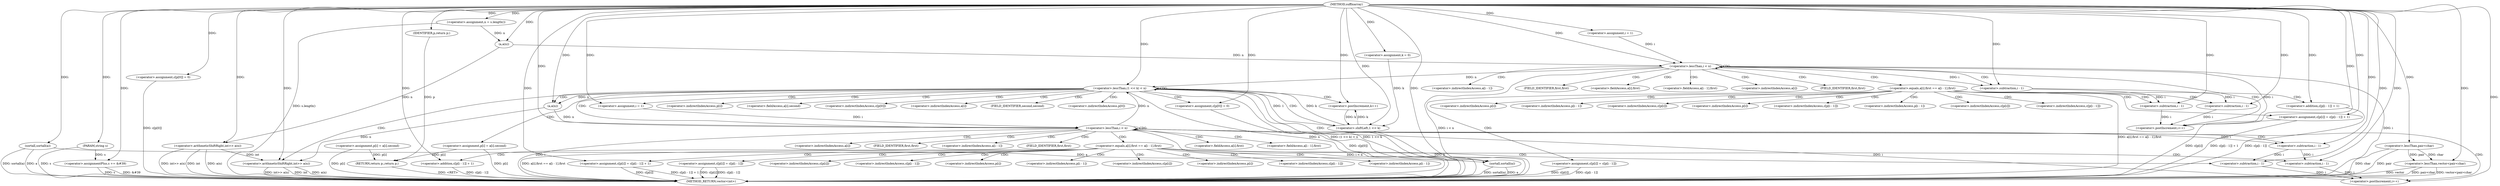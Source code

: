 digraph "suffixarray" {  
"1000606" [label = "(METHOD,suffixarray)" ]
"1000798" [label = "(METHOD_RETURN,vector<int>)" ]
"1000607" [label = "(PARAM,string s)" ]
"1000609" [label = "(<operator>.assignmentPlus,s += &#39)" ]
"1000617" [label = "(<operator>.assignment,n = s.length())" ]
"1000633" [label = "(sortall,sortall(a))" ]
"1000635" [label = "(<operator>.assignment,p[i] = a[i].second)" ]
"1000644" [label = "(<operator>.assignment,c[p[0]] = 0)" ]
"1000706" [label = "(<operator>.assignment,k = 0)" ]
"1000796" [label = "(RETURN,return p;,return p;)" ]
"1000623" [label = "(<operator>.lessThan,vector<pair<char)" ]
"1000628" [label = "(<operator>.arithmeticShiftRight,int>> a(n))" ]
"1000653" [label = "(<operator>.assignment,i = 1)" ]
"1000656" [label = "(<operator>.lessThan,i < n)" ]
"1000659" [label = "(<operator>.postIncrement,i++)" ]
"1000710" [label = "(<operator>.lessThan,(1 << k) < n)" ]
"1000797" [label = "(IDENTIFIER,p,return p;)" ]
"1000716" [label = "(<operator>.arithmeticShiftRight,int>> a(n))" ]
"1000722" [label = "(sortall,sortall(a))" ]
"1000724" [label = "(<operator>.assignment,p[i] = a[i].second)" ]
"1000733" [label = "(<operator>.assignment,c[p[0]] = 0)" ]
"1000794" [label = "(<operator>.postIncrement,k++)" ]
"1000625" [label = "(<operator>.lessThan,pair<char)" ]
"1000630" [label = "(a,a(n))" ]
"1000663" [label = "(<operator>.equals,a[i].first == a[i - 1].first)" ]
"1000676" [label = "(<operator>.assignment,c[p[i]] = c[p[i - 1]])" ]
"1000711" [label = "(<operator>.shiftLeft,1 << k)" ]
"1000742" [label = "(<operator>.assignment,i = 1)" ]
"1000745" [label = "(<operator>.lessThan,i < n)" ]
"1000748" [label = "(<operator>.postIncrement,i++)" ]
"1000690" [label = "(<operator>.assignment,c[p[i]] = c[p[i - 1]] + 1)" ]
"1000718" [label = "(a,a(n))" ]
"1000752" [label = "(<operator>.equals,a[i].first == a[i - 1].first)" ]
"1000765" [label = "(<operator>.assignment,c[p[i]] = c[p[i - 1]])" ]
"1000696" [label = "(<operator>.addition,c[p[i - 1]] + 1)" ]
"1000779" [label = "(<operator>.assignment,c[p[i]] = c[p[i - 1]] + 1)" ]
"1000672" [label = "(<operator>.subtraction,i - 1)" ]
"1000686" [label = "(<operator>.subtraction,i - 1)" ]
"1000785" [label = "(<operator>.addition,c[p[i - 1]] + 1)" ]
"1000701" [label = "(<operator>.subtraction,i - 1)" ]
"1000761" [label = "(<operator>.subtraction,i - 1)" ]
"1000775" [label = "(<operator>.subtraction,i - 1)" ]
"1000790" [label = "(<operator>.subtraction,i - 1)" ]
"1000725" [label = "(<operator>.indirectIndexAccess,p[i])" ]
"1000728" [label = "(<operator>.fieldAccess,a[i].second)" ]
"1000734" [label = "(<operator>.indirectIndexAccess,c[p[0]])" ]
"1000664" [label = "(<operator>.fieldAccess,a[i].first)" ]
"1000669" [label = "(<operator>.fieldAccess,a[i - 1].first)" ]
"1000677" [label = "(<operator>.indirectIndexAccess,c[p[i]])" ]
"1000682" [label = "(<operator>.indirectIndexAccess,c[p[i - 1]])" ]
"1000729" [label = "(<operator>.indirectIndexAccess,a[i])" ]
"1000732" [label = "(FIELD_IDENTIFIER,second,second)" ]
"1000736" [label = "(<operator>.indirectIndexAccess,p[0])" ]
"1000665" [label = "(<operator>.indirectIndexAccess,a[i])" ]
"1000668" [label = "(FIELD_IDENTIFIER,first,first)" ]
"1000670" [label = "(<operator>.indirectIndexAccess,a[i - 1])" ]
"1000675" [label = "(FIELD_IDENTIFIER,first,first)" ]
"1000679" [label = "(<operator>.indirectIndexAccess,p[i])" ]
"1000684" [label = "(<operator>.indirectIndexAccess,p[i - 1])" ]
"1000691" [label = "(<operator>.indirectIndexAccess,c[p[i]])" ]
"1000693" [label = "(<operator>.indirectIndexAccess,p[i])" ]
"1000697" [label = "(<operator>.indirectIndexAccess,c[p[i - 1]])" ]
"1000753" [label = "(<operator>.fieldAccess,a[i].first)" ]
"1000758" [label = "(<operator>.fieldAccess,a[i - 1].first)" ]
"1000766" [label = "(<operator>.indirectIndexAccess,c[p[i]])" ]
"1000771" [label = "(<operator>.indirectIndexAccess,c[p[i - 1]])" ]
"1000699" [label = "(<operator>.indirectIndexAccess,p[i - 1])" ]
"1000754" [label = "(<operator>.indirectIndexAccess,a[i])" ]
"1000757" [label = "(FIELD_IDENTIFIER,first,first)" ]
"1000759" [label = "(<operator>.indirectIndexAccess,a[i - 1])" ]
"1000764" [label = "(FIELD_IDENTIFIER,first,first)" ]
"1000768" [label = "(<operator>.indirectIndexAccess,p[i])" ]
"1000773" [label = "(<operator>.indirectIndexAccess,p[i - 1])" ]
"1000780" [label = "(<operator>.indirectIndexAccess,c[p[i]])" ]
"1000782" [label = "(<operator>.indirectIndexAccess,p[i])" ]
"1000786" [label = "(<operator>.indirectIndexAccess,c[p[i - 1]])" ]
"1000788" [label = "(<operator>.indirectIndexAccess,p[i - 1])" ]
  "1000607" -> "1000798"  [ label = "DDG: s"] 
  "1000609" -> "1000798"  [ label = "DDG: s"] 
  "1000609" -> "1000798"  [ label = "DDG: &#39"] 
  "1000617" -> "1000798"  [ label = "DDG: s.length()"] 
  "1000625" -> "1000798"  [ label = "DDG: char"] 
  "1000623" -> "1000798"  [ label = "DDG: pair<char"] 
  "1000623" -> "1000798"  [ label = "DDG: vector<pair<char"] 
  "1000628" -> "1000798"  [ label = "DDG: int"] 
  "1000628" -> "1000798"  [ label = "DDG: a(n)"] 
  "1000628" -> "1000798"  [ label = "DDG: int>> a(n)"] 
  "1000633" -> "1000798"  [ label = "DDG: a"] 
  "1000633" -> "1000798"  [ label = "DDG: sortall(a)"] 
  "1000635" -> "1000798"  [ label = "DDG: p[i]"] 
  "1000644" -> "1000798"  [ label = "DDG: c[p[0]]"] 
  "1000656" -> "1000798"  [ label = "DDG: i"] 
  "1000656" -> "1000798"  [ label = "DDG: i < n"] 
  "1000711" -> "1000798"  [ label = "DDG: k"] 
  "1000710" -> "1000798"  [ label = "DDG: 1 << k"] 
  "1000710" -> "1000798"  [ label = "DDG: n"] 
  "1000710" -> "1000798"  [ label = "DDG: (1 << k) < n"] 
  "1000716" -> "1000798"  [ label = "DDG: int"] 
  "1000716" -> "1000798"  [ label = "DDG: a(n)"] 
  "1000716" -> "1000798"  [ label = "DDG: int>> a(n)"] 
  "1000722" -> "1000798"  [ label = "DDG: a"] 
  "1000722" -> "1000798"  [ label = "DDG: sortall(a)"] 
  "1000724" -> "1000798"  [ label = "DDG: p[i]"] 
  "1000733" -> "1000798"  [ label = "DDG: c[p[0]]"] 
  "1000745" -> "1000798"  [ label = "DDG: i"] 
  "1000745" -> "1000798"  [ label = "DDG: i < n"] 
  "1000752" -> "1000798"  [ label = "DDG: a[i].first == a[i - 1].first"] 
  "1000779" -> "1000798"  [ label = "DDG: c[p[i]]"] 
  "1000785" -> "1000798"  [ label = "DDG: c[p[i - 1]]"] 
  "1000779" -> "1000798"  [ label = "DDG: c[p[i - 1]] + 1"] 
  "1000765" -> "1000798"  [ label = "DDG: c[p[i]]"] 
  "1000765" -> "1000798"  [ label = "DDG: c[p[i - 1]]"] 
  "1000663" -> "1000798"  [ label = "DDG: a[i].first == a[i - 1].first"] 
  "1000690" -> "1000798"  [ label = "DDG: c[p[i]]"] 
  "1000696" -> "1000798"  [ label = "DDG: c[p[i - 1]]"] 
  "1000690" -> "1000798"  [ label = "DDG: c[p[i - 1]] + 1"] 
  "1000676" -> "1000798"  [ label = "DDG: c[p[i]]"] 
  "1000676" -> "1000798"  [ label = "DDG: c[p[i - 1]]"] 
  "1000796" -> "1000798"  [ label = "DDG: <RET>"] 
  "1000625" -> "1000798"  [ label = "DDG: pair"] 
  "1000623" -> "1000798"  [ label = "DDG: vector"] 
  "1000606" -> "1000607"  [ label = "DDG: "] 
  "1000606" -> "1000617"  [ label = "DDG: "] 
  "1000606" -> "1000644"  [ label = "DDG: "] 
  "1000606" -> "1000706"  [ label = "DDG: "] 
  "1000797" -> "1000796"  [ label = "DDG: p"] 
  "1000635" -> "1000796"  [ label = "DDG: p[i]"] 
  "1000724" -> "1000796"  [ label = "DDG: p[i]"] 
  "1000607" -> "1000609"  [ label = "DDG: s"] 
  "1000606" -> "1000609"  [ label = "DDG: "] 
  "1000606" -> "1000633"  [ label = "DDG: "] 
  "1000606" -> "1000653"  [ label = "DDG: "] 
  "1000606" -> "1000797"  [ label = "DDG: "] 
  "1000606" -> "1000623"  [ label = "DDG: "] 
  "1000625" -> "1000623"  [ label = "DDG: pair"] 
  "1000625" -> "1000623"  [ label = "DDG: char"] 
  "1000606" -> "1000628"  [ label = "DDG: "] 
  "1000630" -> "1000628"  [ label = "DDG: n"] 
  "1000653" -> "1000656"  [ label = "DDG: i"] 
  "1000659" -> "1000656"  [ label = "DDG: i"] 
  "1000606" -> "1000656"  [ label = "DDG: "] 
  "1000630" -> "1000656"  [ label = "DDG: n"] 
  "1000701" -> "1000659"  [ label = "DDG: i"] 
  "1000686" -> "1000659"  [ label = "DDG: i"] 
  "1000606" -> "1000659"  [ label = "DDG: "] 
  "1000711" -> "1000710"  [ label = "DDG: k"] 
  "1000711" -> "1000710"  [ label = "DDG: 1"] 
  "1000656" -> "1000710"  [ label = "DDG: n"] 
  "1000745" -> "1000710"  [ label = "DDG: n"] 
  "1000606" -> "1000710"  [ label = "DDG: "] 
  "1000606" -> "1000733"  [ label = "DDG: "] 
  "1000606" -> "1000625"  [ label = "DDG: "] 
  "1000617" -> "1000630"  [ label = "DDG: n"] 
  "1000606" -> "1000630"  [ label = "DDG: "] 
  "1000606" -> "1000711"  [ label = "DDG: "] 
  "1000706" -> "1000711"  [ label = "DDG: k"] 
  "1000794" -> "1000711"  [ label = "DDG: k"] 
  "1000628" -> "1000716"  [ label = "DDG: int"] 
  "1000606" -> "1000716"  [ label = "DDG: "] 
  "1000718" -> "1000716"  [ label = "DDG: n"] 
  "1000633" -> "1000722"  [ label = "DDG: a"] 
  "1000606" -> "1000722"  [ label = "DDG: "] 
  "1000606" -> "1000742"  [ label = "DDG: "] 
  "1000711" -> "1000794"  [ label = "DDG: k"] 
  "1000606" -> "1000794"  [ label = "DDG: "] 
  "1000606" -> "1000690"  [ label = "DDG: "] 
  "1000710" -> "1000718"  [ label = "DDG: n"] 
  "1000606" -> "1000718"  [ label = "DDG: "] 
  "1000742" -> "1000745"  [ label = "DDG: i"] 
  "1000748" -> "1000745"  [ label = "DDG: i"] 
  "1000606" -> "1000745"  [ label = "DDG: "] 
  "1000718" -> "1000745"  [ label = "DDG: n"] 
  "1000790" -> "1000748"  [ label = "DDG: i"] 
  "1000775" -> "1000748"  [ label = "DDG: i"] 
  "1000606" -> "1000748"  [ label = "DDG: "] 
  "1000606" -> "1000696"  [ label = "DDG: "] 
  "1000606" -> "1000779"  [ label = "DDG: "] 
  "1000656" -> "1000672"  [ label = "DDG: i"] 
  "1000606" -> "1000672"  [ label = "DDG: "] 
  "1000672" -> "1000686"  [ label = "DDG: i"] 
  "1000606" -> "1000686"  [ label = "DDG: "] 
  "1000606" -> "1000785"  [ label = "DDG: "] 
  "1000672" -> "1000701"  [ label = "DDG: i"] 
  "1000606" -> "1000701"  [ label = "DDG: "] 
  "1000745" -> "1000761"  [ label = "DDG: i"] 
  "1000606" -> "1000761"  [ label = "DDG: "] 
  "1000761" -> "1000775"  [ label = "DDG: i"] 
  "1000606" -> "1000775"  [ label = "DDG: "] 
  "1000761" -> "1000790"  [ label = "DDG: i"] 
  "1000606" -> "1000790"  [ label = "DDG: "] 
  "1000656" -> "1000670"  [ label = "CDG: "] 
  "1000656" -> "1000664"  [ label = "CDG: "] 
  "1000656" -> "1000668"  [ label = "CDG: "] 
  "1000656" -> "1000665"  [ label = "CDG: "] 
  "1000656" -> "1000656"  [ label = "CDG: "] 
  "1000656" -> "1000672"  [ label = "CDG: "] 
  "1000656" -> "1000659"  [ label = "CDG: "] 
  "1000656" -> "1000675"  [ label = "CDG: "] 
  "1000656" -> "1000663"  [ label = "CDG: "] 
  "1000656" -> "1000669"  [ label = "CDG: "] 
  "1000710" -> "1000728"  [ label = "CDG: "] 
  "1000710" -> "1000725"  [ label = "CDG: "] 
  "1000710" -> "1000736"  [ label = "CDG: "] 
  "1000710" -> "1000733"  [ label = "CDG: "] 
  "1000710" -> "1000710"  [ label = "CDG: "] 
  "1000710" -> "1000724"  [ label = "CDG: "] 
  "1000710" -> "1000718"  [ label = "CDG: "] 
  "1000710" -> "1000742"  [ label = "CDG: "] 
  "1000710" -> "1000734"  [ label = "CDG: "] 
  "1000710" -> "1000711"  [ label = "CDG: "] 
  "1000710" -> "1000722"  [ label = "CDG: "] 
  "1000710" -> "1000729"  [ label = "CDG: "] 
  "1000710" -> "1000732"  [ label = "CDG: "] 
  "1000710" -> "1000745"  [ label = "CDG: "] 
  "1000710" -> "1000716"  [ label = "CDG: "] 
  "1000710" -> "1000794"  [ label = "CDG: "] 
  "1000663" -> "1000691"  [ label = "CDG: "] 
  "1000663" -> "1000676"  [ label = "CDG: "] 
  "1000663" -> "1000686"  [ label = "CDG: "] 
  "1000663" -> "1000690"  [ label = "CDG: "] 
  "1000663" -> "1000699"  [ label = "CDG: "] 
  "1000663" -> "1000679"  [ label = "CDG: "] 
  "1000663" -> "1000697"  [ label = "CDG: "] 
  "1000663" -> "1000701"  [ label = "CDG: "] 
  "1000663" -> "1000696"  [ label = "CDG: "] 
  "1000663" -> "1000684"  [ label = "CDG: "] 
  "1000663" -> "1000682"  [ label = "CDG: "] 
  "1000663" -> "1000693"  [ label = "CDG: "] 
  "1000663" -> "1000677"  [ label = "CDG: "] 
  "1000745" -> "1000764"  [ label = "CDG: "] 
  "1000745" -> "1000748"  [ label = "CDG: "] 
  "1000745" -> "1000761"  [ label = "CDG: "] 
  "1000745" -> "1000754"  [ label = "CDG: "] 
  "1000745" -> "1000758"  [ label = "CDG: "] 
  "1000745" -> "1000752"  [ label = "CDG: "] 
  "1000745" -> "1000759"  [ label = "CDG: "] 
  "1000745" -> "1000753"  [ label = "CDG: "] 
  "1000745" -> "1000757"  [ label = "CDG: "] 
  "1000745" -> "1000745"  [ label = "CDG: "] 
  "1000752" -> "1000785"  [ label = "CDG: "] 
  "1000752" -> "1000765"  [ label = "CDG: "] 
  "1000752" -> "1000782"  [ label = "CDG: "] 
  "1000752" -> "1000788"  [ label = "CDG: "] 
  "1000752" -> "1000780"  [ label = "CDG: "] 
  "1000752" -> "1000775"  [ label = "CDG: "] 
  "1000752" -> "1000773"  [ label = "CDG: "] 
  "1000752" -> "1000790"  [ label = "CDG: "] 
  "1000752" -> "1000786"  [ label = "CDG: "] 
  "1000752" -> "1000768"  [ label = "CDG: "] 
  "1000752" -> "1000766"  [ label = "CDG: "] 
  "1000752" -> "1000771"  [ label = "CDG: "] 
  "1000752" -> "1000779"  [ label = "CDG: "] 
}
